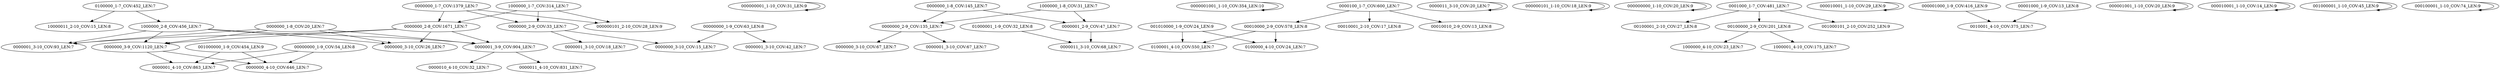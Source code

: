 digraph G {
    "0000000_2-8_COV:1671_LEN:7" -> "0000000_3-10_COV:26_LEN:7";
    "0000000_2-8_COV:1671_LEN:7" -> "0000001_3-9_COV:904_LEN:7";
    "0000000_2-8_COV:1671_LEN:7" -> "0000000_3-9_COV:1120_LEN:7";
    "0000000_2-8_COV:1671_LEN:7" -> "0000001_3-10_COV:93_LEN:7";
    "000000001_1-10_COV:31_LEN:9" -> "000000001_1-10_COV:31_LEN:9";
    "01000001_1-9_COV:32_LEN:8" -> "0000011_3-10_COV:68_LEN:7";
    "0000000_2-9_COV:33_LEN:7" -> "0000001_3-10_COV:18_LEN:7";
    "0000000_2-9_COV:33_LEN:7" -> "0000000_3-10_COV:15_LEN:7";
    "00000000_1-9_COV:63_LEN:8" -> "0000001_3-10_COV:42_LEN:7";
    "00000000_1-9_COV:63_LEN:8" -> "0000000_3-10_COV:15_LEN:7";
    "1000000_1-7_COV:314_LEN:7" -> "0000000_2-8_COV:1671_LEN:7";
    "1000000_1-7_COV:314_LEN:7" -> "0000000_2-9_COV:33_LEN:7";
    "1000000_1-7_COV:314_LEN:7" -> "000000101_2-10_COV:28_LEN:9";
    "0000001001_1-10_COV:354_LEN:10" -> "0000001001_1-10_COV:354_LEN:10";
    "001010000_1-9_COV:24_LEN:9" -> "0100001_4-10_COV:550_LEN:7";
    "001010000_1-9_COV:24_LEN:9" -> "0100000_4-10_COV:24_LEN:7";
    "0000011_3-10_COV:20_LEN:7" -> "0000011_3-10_COV:20_LEN:7";
    "0000001_3-9_COV:904_LEN:7" -> "0000010_4-10_COV:32_LEN:7";
    "0000001_3-9_COV:904_LEN:7" -> "0000011_4-10_COV:831_LEN:7";
    "0100000_1-7_COV:452_LEN:7" -> "10000011_2-10_COV:15_LEN:8";
    "0100000_1-7_COV:452_LEN:7" -> "1000000_2-8_COV:456_LEN:7";
    "000000101_1-10_COV:18_LEN:9" -> "000000101_1-10_COV:18_LEN:9";
    "000000000_1-10_COV:20_LEN:9" -> "000000000_1-10_COV:20_LEN:9";
    "0000000_3-9_COV:1120_LEN:7" -> "0000001_4-10_COV:863_LEN:7";
    "0000000_3-9_COV:1120_LEN:7" -> "0000000_4-10_COV:646_LEN:7";
    "0001000_1-7_COV:481_LEN:7" -> "00100001_2-10_COV:27_LEN:8";
    "0001000_1-7_COV:481_LEN:7" -> "00100000_2-9_COV:201_LEN:8";
    "0001000_1-7_COV:481_LEN:7" -> "001000101_2-10_COV:252_LEN:9";
    "00010000_2-9_COV:578_LEN:8" -> "0100001_4-10_COV:550_LEN:7";
    "00010000_2-9_COV:578_LEN:8" -> "0100000_4-10_COV:24_LEN:7";
    "00100000_2-9_COV:201_LEN:8" -> "1000000_4-10_COV:23_LEN:7";
    "00100000_2-9_COV:201_LEN:8" -> "1000001_4-10_COV:175_LEN:7";
    "0000100_1-7_COV:600_LEN:7" -> "00010001_2-10_COV:17_LEN:8";
    "0000100_1-7_COV:600_LEN:7" -> "00010000_2-9_COV:578_LEN:8";
    "0000100_1-7_COV:600_LEN:7" -> "00010010_2-9_COV:13_LEN:8";
    "001000000_1-9_COV:454_LEN:9" -> "0000001_4-10_COV:863_LEN:7";
    "001000000_1-9_COV:454_LEN:9" -> "0000000_4-10_COV:646_LEN:7";
    "0000001_2-9_COV:47_LEN:7" -> "0000011_3-10_COV:68_LEN:7";
    "000010001_1-10_COV:29_LEN:9" -> "000010001_1-10_COV:29_LEN:9";
    "0000000_1-7_COV:1379_LEN:7" -> "0000000_2-8_COV:1671_LEN:7";
    "0000000_1-7_COV:1379_LEN:7" -> "0000000_2-9_COV:33_LEN:7";
    "0000000_1-7_COV:1379_LEN:7" -> "000000101_2-10_COV:28_LEN:9";
    "000001000_1-9_COV:416_LEN:9" -> "0010001_4-10_COV:375_LEN:7";
    "000001001_1-10_COV:20_LEN:9" -> "000001001_1-10_COV:20_LEN:9";
    "0000000_2-9_COV:135_LEN:7" -> "0000000_3-10_COV:67_LEN:7";
    "0000000_2-9_COV:135_LEN:7" -> "0000001_3-10_COV:67_LEN:7";
    "00000000_1-9_COV:54_LEN:8" -> "0000001_4-10_COV:863_LEN:7";
    "00000000_1-9_COV:54_LEN:8" -> "0000000_4-10_COV:646_LEN:7";
    "1000000_2-8_COV:456_LEN:7" -> "0000000_3-10_COV:26_LEN:7";
    "1000000_2-8_COV:456_LEN:7" -> "0000001_3-9_COV:904_LEN:7";
    "1000000_2-8_COV:456_LEN:7" -> "0000000_3-9_COV:1120_LEN:7";
    "1000000_2-8_COV:456_LEN:7" -> "0000001_3-10_COV:93_LEN:7";
    "00001000_1-9_COV:13_LEN:8" -> "0010001_4-10_COV:375_LEN:7";
    "0000000_1-8_COV:20_LEN:7" -> "0000000_3-10_COV:26_LEN:7";
    "0000000_1-8_COV:20_LEN:7" -> "0000001_3-9_COV:904_LEN:7";
    "0000000_1-8_COV:20_LEN:7" -> "0000000_3-9_COV:1120_LEN:7";
    "0000000_1-8_COV:20_LEN:7" -> "0000001_3-10_COV:93_LEN:7";
    "000010001_1-10_COV:14_LEN:9" -> "000010001_1-10_COV:14_LEN:9";
    "0000000_1-8_COV:145_LEN:7" -> "0000001_2-9_COV:47_LEN:7";
    "0000000_1-8_COV:145_LEN:7" -> "0000000_2-9_COV:135_LEN:7";
    "1000000_1-8_COV:31_LEN:7" -> "0000001_2-9_COV:47_LEN:7";
    "1000000_1-8_COV:31_LEN:7" -> "0000000_2-9_COV:135_LEN:7";
    "001000001_1-10_COV:45_LEN:9" -> "001000001_1-10_COV:45_LEN:9";
    "000100001_1-10_COV:74_LEN:9" -> "000100001_1-10_COV:74_LEN:9";
}
